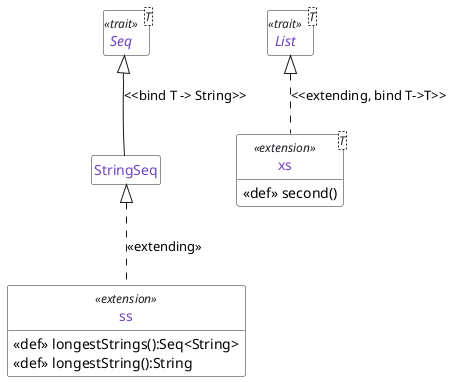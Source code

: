 @startuml

abstract class Seq<T> << trait >> {

} 

Seq <|-- StringSeq : <<bind T -> String>>

class ss <<extension>> {
    <<def>> longestStrings():Seq<String>
    <<def>> longestString():String 
}

StringSeq <|.. ss : <<extending>>

abstract class List<T> << trait >> 
class xs<T> <<extension>> {
    <<def>> second()
}

List <|..  xs : <<extending, bind T->T>> 


hide circle 
hide members 
show ss methods 
show xs methods 

skinparam defaultFontName Source Code Pro

skinparam ClassStereotypeFontColor #1b1f23

skinparam class {
    BackgroundColor White
    BorderColor #1b1f23
    ArrowColor #1b1f23
    FontColor #6f42c1
}

skinparam note {
    BackgroundColor White
    BorderColor #1b1f23
    ArrowColor #1b1f23
    FontColor #d73a49
}


skinparam stereotype {
    FontColor #d73a49
}
@enduml